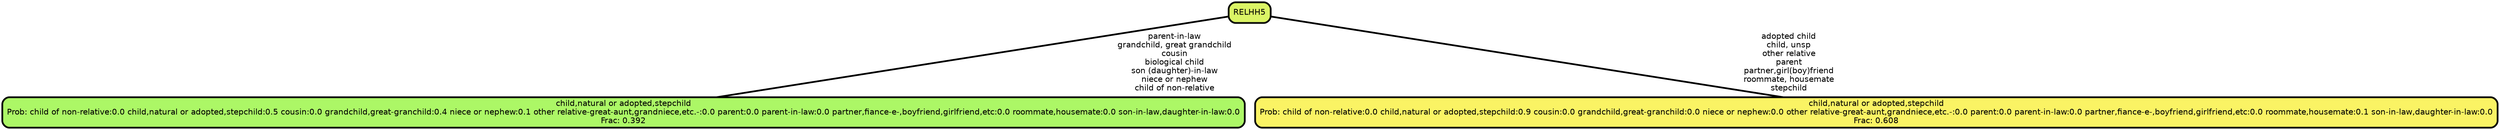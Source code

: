 graph Tree {
node [shape=box, style="filled, rounded",color="black",penwidth="3",fontcolor="black",                 fontname=helvetica] ;
graph [ranksep="0 equally", splines=straight,                 bgcolor=transparent, dpi=200] ;
edge [fontname=helvetica, color=black] ;
0 [label="child,natural or adopted,stepchild
Prob: child of non-relative:0.0 child,natural or adopted,stepchild:0.5 cousin:0.0 grandchild,great-granchild:0.4 niece or nephew:0.1 other relative-great-aunt,grandniece,etc.-:0.0 parent:0.0 parent-in-law:0.0 partner,fiance-e-,boyfriend,girlfriend,etc:0.0 roommate,housemate:0.0 son-in-law,daughter-in-law:0.0
Frac: 0.392", fillcolor="#acf766"] ;
1 [label="RELHH5", fillcolor="#dbf465"] ;
2 [label="child,natural or adopted,stepchild
Prob: child of non-relative:0.0 child,natural or adopted,stepchild:0.9 cousin:0.0 grandchild,great-granchild:0.0 niece or nephew:0.0 other relative-great-aunt,grandniece,etc.-:0.0 parent:0.0 parent-in-law:0.0 partner,fiance-e-,boyfriend,girlfriend,etc:0.0 roommate,housemate:0.1 son-in-law,daughter-in-law:0.0
Frac: 0.608", fillcolor="#faf364"] ;
1 -- 0 [label=" parent-in-law\n grandchild, great grandchild\n cousin\n biological child\n son (daughter)-in-law\n niece or nephew\n child of non-relative",penwidth=3] ;
1 -- 2 [label=" adopted child\n child, unsp\n other relative\n parent\n partner,girl(boy)friend\n roommate, housemate\n stepchild",penwidth=3] ;
{rank = same;}}